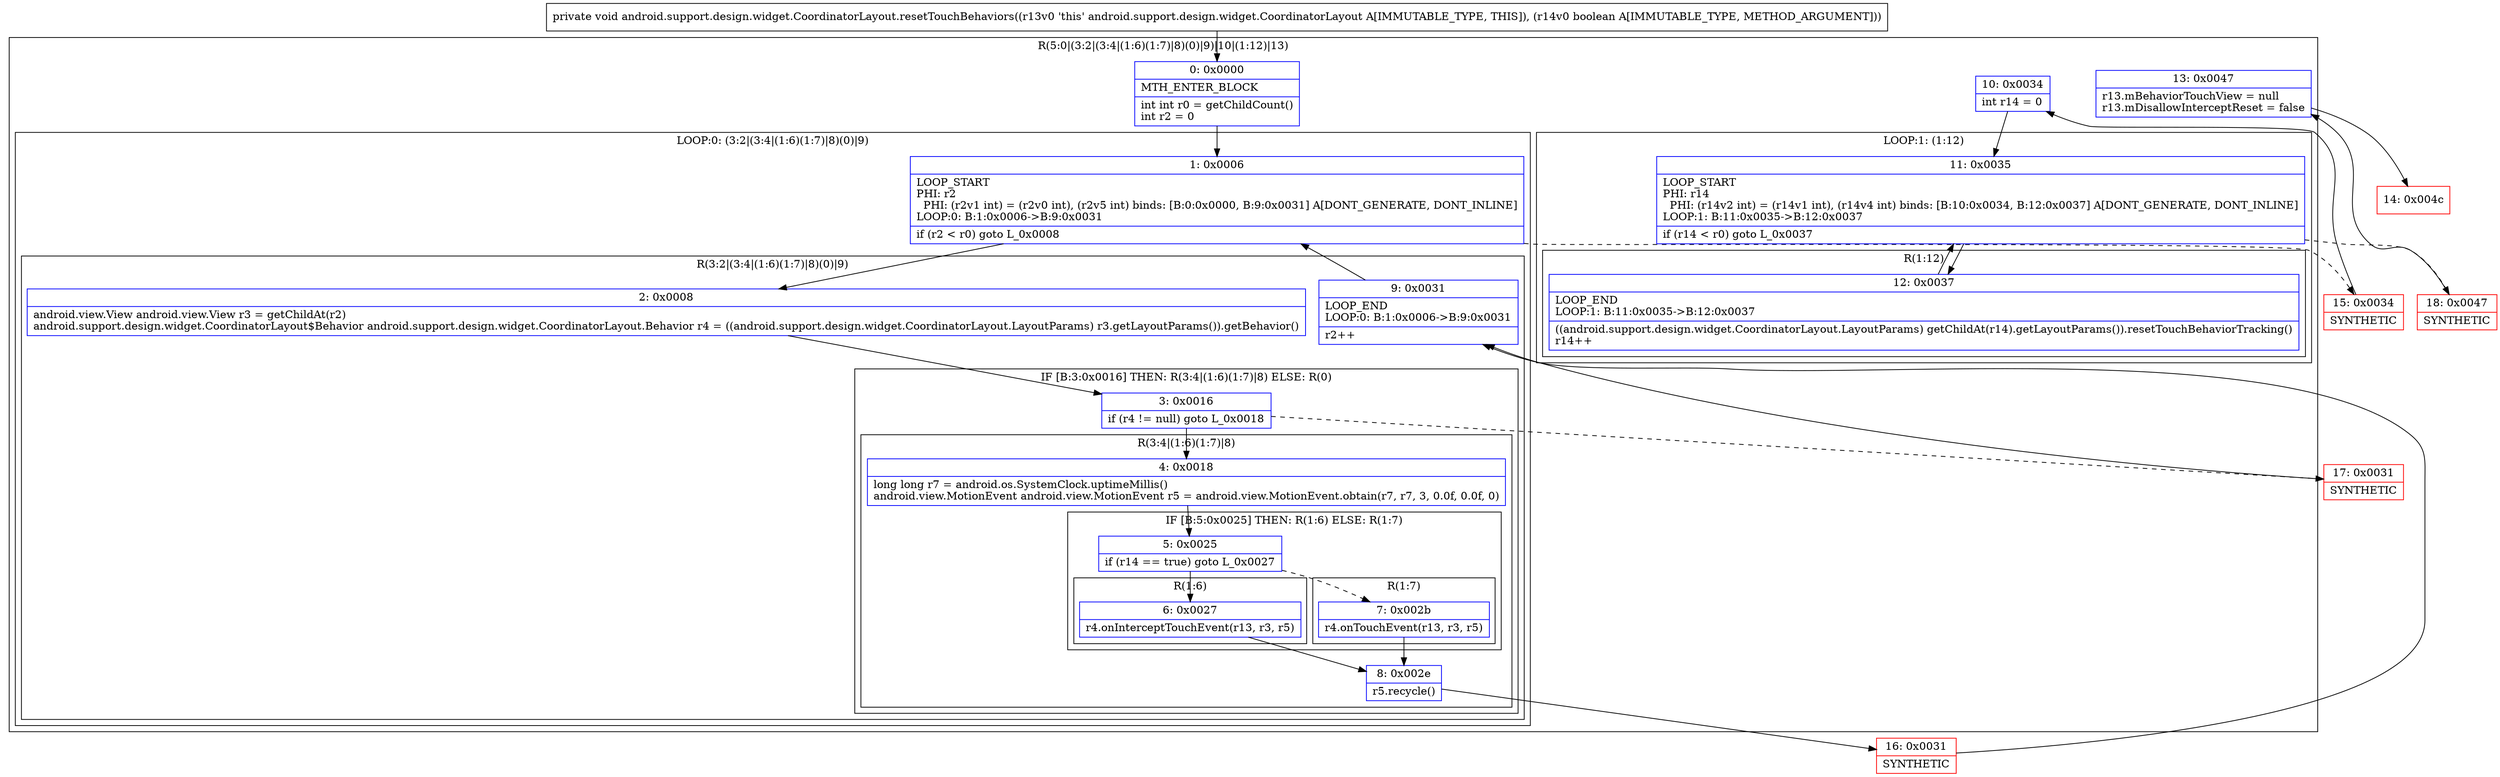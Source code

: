 digraph "CFG forandroid.support.design.widget.CoordinatorLayout.resetTouchBehaviors(Z)V" {
subgraph cluster_Region_1994754390 {
label = "R(5:0|(3:2|(3:4|(1:6)(1:7)|8)(0)|9)|10|(1:12)|13)";
node [shape=record,color=blue];
Node_0 [shape=record,label="{0\:\ 0x0000|MTH_ENTER_BLOCK\l|int int r0 = getChildCount()\lint r2 = 0\l}"];
subgraph cluster_LoopRegion_1760772645 {
label = "LOOP:0: (3:2|(3:4|(1:6)(1:7)|8)(0)|9)";
node [shape=record,color=blue];
Node_1 [shape=record,label="{1\:\ 0x0006|LOOP_START\lPHI: r2 \l  PHI: (r2v1 int) = (r2v0 int), (r2v5 int) binds: [B:0:0x0000, B:9:0x0031] A[DONT_GENERATE, DONT_INLINE]\lLOOP:0: B:1:0x0006\-\>B:9:0x0031\l|if (r2 \< r0) goto L_0x0008\l}"];
subgraph cluster_Region_1187601615 {
label = "R(3:2|(3:4|(1:6)(1:7)|8)(0)|9)";
node [shape=record,color=blue];
Node_2 [shape=record,label="{2\:\ 0x0008|android.view.View android.view.View r3 = getChildAt(r2)\landroid.support.design.widget.CoordinatorLayout$Behavior android.support.design.widget.CoordinatorLayout.Behavior r4 = ((android.support.design.widget.CoordinatorLayout.LayoutParams) r3.getLayoutParams()).getBehavior()\l}"];
subgraph cluster_IfRegion_1964615340 {
label = "IF [B:3:0x0016] THEN: R(3:4|(1:6)(1:7)|8) ELSE: R(0)";
node [shape=record,color=blue];
Node_3 [shape=record,label="{3\:\ 0x0016|if (r4 != null) goto L_0x0018\l}"];
subgraph cluster_Region_265031036 {
label = "R(3:4|(1:6)(1:7)|8)";
node [shape=record,color=blue];
Node_4 [shape=record,label="{4\:\ 0x0018|long long r7 = android.os.SystemClock.uptimeMillis()\landroid.view.MotionEvent android.view.MotionEvent r5 = android.view.MotionEvent.obtain(r7, r7, 3, 0.0f, 0.0f, 0)\l}"];
subgraph cluster_IfRegion_281017998 {
label = "IF [B:5:0x0025] THEN: R(1:6) ELSE: R(1:7)";
node [shape=record,color=blue];
Node_5 [shape=record,label="{5\:\ 0x0025|if (r14 == true) goto L_0x0027\l}"];
subgraph cluster_Region_1848400289 {
label = "R(1:6)";
node [shape=record,color=blue];
Node_6 [shape=record,label="{6\:\ 0x0027|r4.onInterceptTouchEvent(r13, r3, r5)\l}"];
}
subgraph cluster_Region_2033885792 {
label = "R(1:7)";
node [shape=record,color=blue];
Node_7 [shape=record,label="{7\:\ 0x002b|r4.onTouchEvent(r13, r3, r5)\l}"];
}
}
Node_8 [shape=record,label="{8\:\ 0x002e|r5.recycle()\l}"];
}
subgraph cluster_Region_1986720241 {
label = "R(0)";
node [shape=record,color=blue];
}
}
Node_9 [shape=record,label="{9\:\ 0x0031|LOOP_END\lLOOP:0: B:1:0x0006\-\>B:9:0x0031\l|r2++\l}"];
}
}
Node_10 [shape=record,label="{10\:\ 0x0034|int r14 = 0\l}"];
subgraph cluster_LoopRegion_1148878691 {
label = "LOOP:1: (1:12)";
node [shape=record,color=blue];
Node_11 [shape=record,label="{11\:\ 0x0035|LOOP_START\lPHI: r14 \l  PHI: (r14v2 int) = (r14v1 int), (r14v4 int) binds: [B:10:0x0034, B:12:0x0037] A[DONT_GENERATE, DONT_INLINE]\lLOOP:1: B:11:0x0035\-\>B:12:0x0037\l|if (r14 \< r0) goto L_0x0037\l}"];
subgraph cluster_Region_482132601 {
label = "R(1:12)";
node [shape=record,color=blue];
Node_12 [shape=record,label="{12\:\ 0x0037|LOOP_END\lLOOP:1: B:11:0x0035\-\>B:12:0x0037\l|((android.support.design.widget.CoordinatorLayout.LayoutParams) getChildAt(r14).getLayoutParams()).resetTouchBehaviorTracking()\lr14++\l}"];
}
}
Node_13 [shape=record,label="{13\:\ 0x0047|r13.mBehaviorTouchView = null\lr13.mDisallowInterceptReset = false\l}"];
}
Node_14 [shape=record,color=red,label="{14\:\ 0x004c}"];
Node_15 [shape=record,color=red,label="{15\:\ 0x0034|SYNTHETIC\l}"];
Node_16 [shape=record,color=red,label="{16\:\ 0x0031|SYNTHETIC\l}"];
Node_17 [shape=record,color=red,label="{17\:\ 0x0031|SYNTHETIC\l}"];
Node_18 [shape=record,color=red,label="{18\:\ 0x0047|SYNTHETIC\l}"];
MethodNode[shape=record,label="{private void android.support.design.widget.CoordinatorLayout.resetTouchBehaviors((r13v0 'this' android.support.design.widget.CoordinatorLayout A[IMMUTABLE_TYPE, THIS]), (r14v0 boolean A[IMMUTABLE_TYPE, METHOD_ARGUMENT])) }"];
MethodNode -> Node_0;
Node_0 -> Node_1;
Node_1 -> Node_2;
Node_1 -> Node_15[style=dashed];
Node_2 -> Node_3;
Node_3 -> Node_4;
Node_3 -> Node_17[style=dashed];
Node_4 -> Node_5;
Node_5 -> Node_6;
Node_5 -> Node_7[style=dashed];
Node_6 -> Node_8;
Node_7 -> Node_8;
Node_8 -> Node_16;
Node_9 -> Node_1;
Node_10 -> Node_11;
Node_11 -> Node_12;
Node_11 -> Node_18[style=dashed];
Node_12 -> Node_11;
Node_13 -> Node_14;
Node_15 -> Node_10;
Node_16 -> Node_9;
Node_17 -> Node_9;
Node_18 -> Node_13;
}

